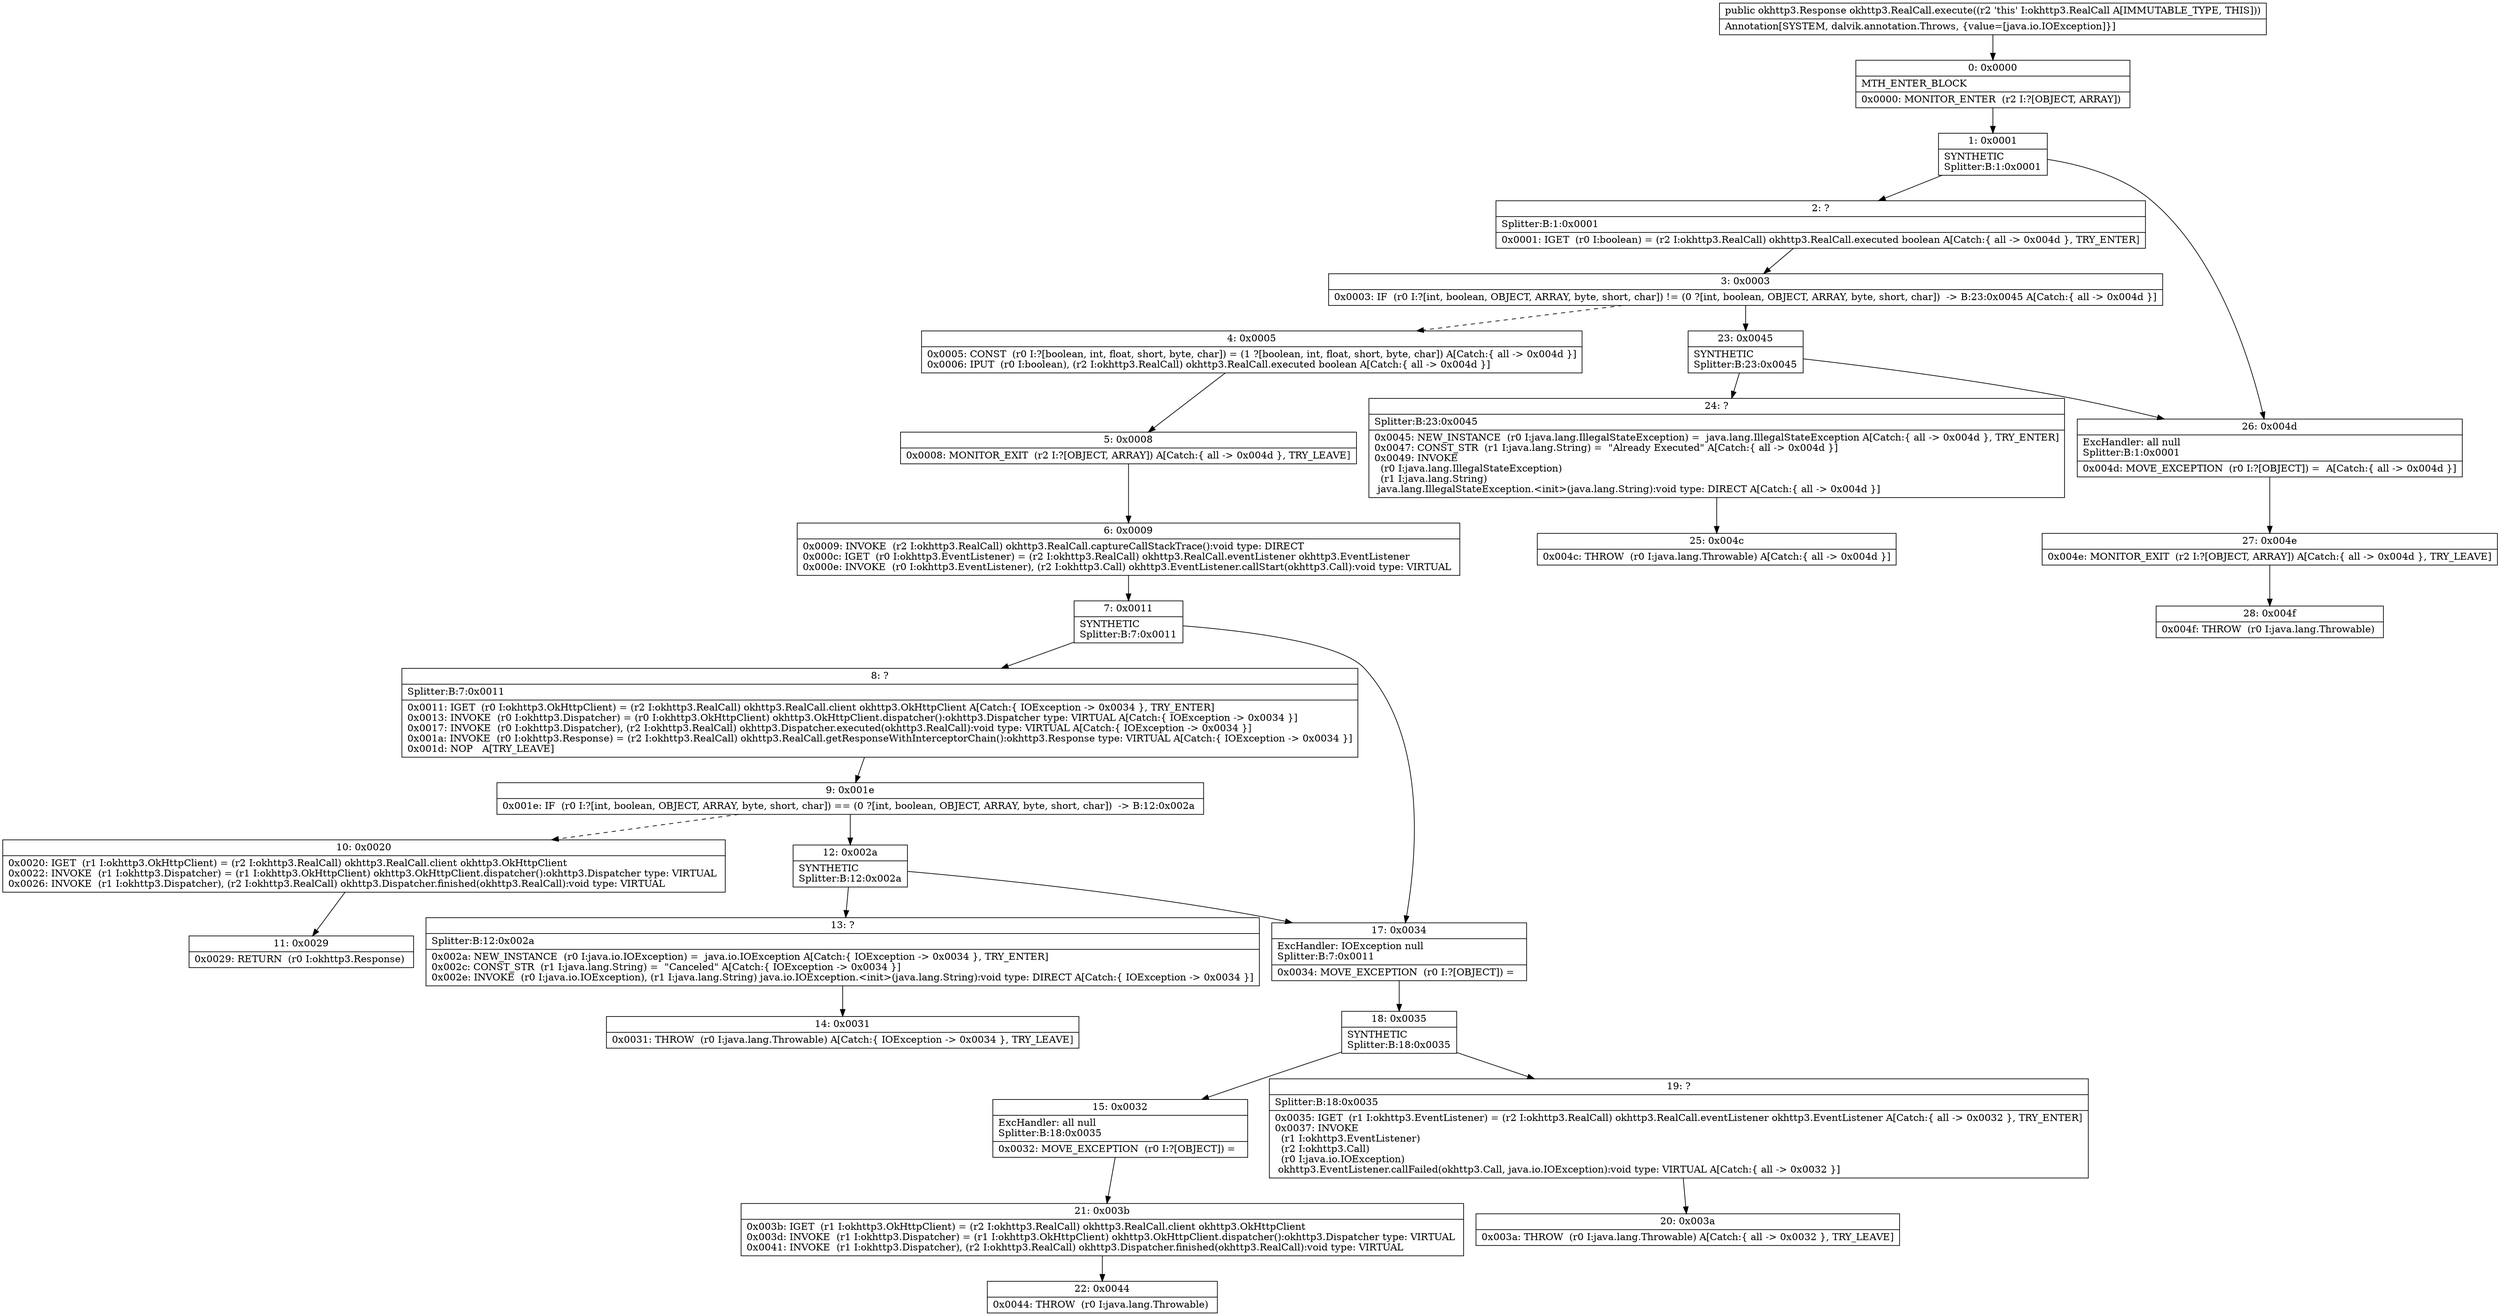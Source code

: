 digraph "CFG forokhttp3.RealCall.execute()Lokhttp3\/Response;" {
Node_0 [shape=record,label="{0\:\ 0x0000|MTH_ENTER_BLOCK\l|0x0000: MONITOR_ENTER  (r2 I:?[OBJECT, ARRAY]) \l}"];
Node_1 [shape=record,label="{1\:\ 0x0001|SYNTHETIC\lSplitter:B:1:0x0001\l}"];
Node_2 [shape=record,label="{2\:\ ?|Splitter:B:1:0x0001\l|0x0001: IGET  (r0 I:boolean) = (r2 I:okhttp3.RealCall) okhttp3.RealCall.executed boolean A[Catch:\{ all \-\> 0x004d \}, TRY_ENTER]\l}"];
Node_3 [shape=record,label="{3\:\ 0x0003|0x0003: IF  (r0 I:?[int, boolean, OBJECT, ARRAY, byte, short, char]) != (0 ?[int, boolean, OBJECT, ARRAY, byte, short, char])  \-\> B:23:0x0045 A[Catch:\{ all \-\> 0x004d \}]\l}"];
Node_4 [shape=record,label="{4\:\ 0x0005|0x0005: CONST  (r0 I:?[boolean, int, float, short, byte, char]) = (1 ?[boolean, int, float, short, byte, char]) A[Catch:\{ all \-\> 0x004d \}]\l0x0006: IPUT  (r0 I:boolean), (r2 I:okhttp3.RealCall) okhttp3.RealCall.executed boolean A[Catch:\{ all \-\> 0x004d \}]\l}"];
Node_5 [shape=record,label="{5\:\ 0x0008|0x0008: MONITOR_EXIT  (r2 I:?[OBJECT, ARRAY]) A[Catch:\{ all \-\> 0x004d \}, TRY_LEAVE]\l}"];
Node_6 [shape=record,label="{6\:\ 0x0009|0x0009: INVOKE  (r2 I:okhttp3.RealCall) okhttp3.RealCall.captureCallStackTrace():void type: DIRECT \l0x000c: IGET  (r0 I:okhttp3.EventListener) = (r2 I:okhttp3.RealCall) okhttp3.RealCall.eventListener okhttp3.EventListener \l0x000e: INVOKE  (r0 I:okhttp3.EventListener), (r2 I:okhttp3.Call) okhttp3.EventListener.callStart(okhttp3.Call):void type: VIRTUAL \l}"];
Node_7 [shape=record,label="{7\:\ 0x0011|SYNTHETIC\lSplitter:B:7:0x0011\l}"];
Node_8 [shape=record,label="{8\:\ ?|Splitter:B:7:0x0011\l|0x0011: IGET  (r0 I:okhttp3.OkHttpClient) = (r2 I:okhttp3.RealCall) okhttp3.RealCall.client okhttp3.OkHttpClient A[Catch:\{ IOException \-\> 0x0034 \}, TRY_ENTER]\l0x0013: INVOKE  (r0 I:okhttp3.Dispatcher) = (r0 I:okhttp3.OkHttpClient) okhttp3.OkHttpClient.dispatcher():okhttp3.Dispatcher type: VIRTUAL A[Catch:\{ IOException \-\> 0x0034 \}]\l0x0017: INVOKE  (r0 I:okhttp3.Dispatcher), (r2 I:okhttp3.RealCall) okhttp3.Dispatcher.executed(okhttp3.RealCall):void type: VIRTUAL A[Catch:\{ IOException \-\> 0x0034 \}]\l0x001a: INVOKE  (r0 I:okhttp3.Response) = (r2 I:okhttp3.RealCall) okhttp3.RealCall.getResponseWithInterceptorChain():okhttp3.Response type: VIRTUAL A[Catch:\{ IOException \-\> 0x0034 \}]\l0x001d: NOP   A[TRY_LEAVE]\l}"];
Node_9 [shape=record,label="{9\:\ 0x001e|0x001e: IF  (r0 I:?[int, boolean, OBJECT, ARRAY, byte, short, char]) == (0 ?[int, boolean, OBJECT, ARRAY, byte, short, char])  \-\> B:12:0x002a \l}"];
Node_10 [shape=record,label="{10\:\ 0x0020|0x0020: IGET  (r1 I:okhttp3.OkHttpClient) = (r2 I:okhttp3.RealCall) okhttp3.RealCall.client okhttp3.OkHttpClient \l0x0022: INVOKE  (r1 I:okhttp3.Dispatcher) = (r1 I:okhttp3.OkHttpClient) okhttp3.OkHttpClient.dispatcher():okhttp3.Dispatcher type: VIRTUAL \l0x0026: INVOKE  (r1 I:okhttp3.Dispatcher), (r2 I:okhttp3.RealCall) okhttp3.Dispatcher.finished(okhttp3.RealCall):void type: VIRTUAL \l}"];
Node_11 [shape=record,label="{11\:\ 0x0029|0x0029: RETURN  (r0 I:okhttp3.Response) \l}"];
Node_12 [shape=record,label="{12\:\ 0x002a|SYNTHETIC\lSplitter:B:12:0x002a\l}"];
Node_13 [shape=record,label="{13\:\ ?|Splitter:B:12:0x002a\l|0x002a: NEW_INSTANCE  (r0 I:java.io.IOException) =  java.io.IOException A[Catch:\{ IOException \-\> 0x0034 \}, TRY_ENTER]\l0x002c: CONST_STR  (r1 I:java.lang.String) =  \"Canceled\" A[Catch:\{ IOException \-\> 0x0034 \}]\l0x002e: INVOKE  (r0 I:java.io.IOException), (r1 I:java.lang.String) java.io.IOException.\<init\>(java.lang.String):void type: DIRECT A[Catch:\{ IOException \-\> 0x0034 \}]\l}"];
Node_14 [shape=record,label="{14\:\ 0x0031|0x0031: THROW  (r0 I:java.lang.Throwable) A[Catch:\{ IOException \-\> 0x0034 \}, TRY_LEAVE]\l}"];
Node_15 [shape=record,label="{15\:\ 0x0032|ExcHandler: all null\lSplitter:B:18:0x0035\l|0x0032: MOVE_EXCEPTION  (r0 I:?[OBJECT]) =  \l}"];
Node_17 [shape=record,label="{17\:\ 0x0034|ExcHandler: IOException null\lSplitter:B:7:0x0011\l|0x0034: MOVE_EXCEPTION  (r0 I:?[OBJECT]) =  \l}"];
Node_18 [shape=record,label="{18\:\ 0x0035|SYNTHETIC\lSplitter:B:18:0x0035\l}"];
Node_19 [shape=record,label="{19\:\ ?|Splitter:B:18:0x0035\l|0x0035: IGET  (r1 I:okhttp3.EventListener) = (r2 I:okhttp3.RealCall) okhttp3.RealCall.eventListener okhttp3.EventListener A[Catch:\{ all \-\> 0x0032 \}, TRY_ENTER]\l0x0037: INVOKE  \l  (r1 I:okhttp3.EventListener)\l  (r2 I:okhttp3.Call)\l  (r0 I:java.io.IOException)\l okhttp3.EventListener.callFailed(okhttp3.Call, java.io.IOException):void type: VIRTUAL A[Catch:\{ all \-\> 0x0032 \}]\l}"];
Node_20 [shape=record,label="{20\:\ 0x003a|0x003a: THROW  (r0 I:java.lang.Throwable) A[Catch:\{ all \-\> 0x0032 \}, TRY_LEAVE]\l}"];
Node_21 [shape=record,label="{21\:\ 0x003b|0x003b: IGET  (r1 I:okhttp3.OkHttpClient) = (r2 I:okhttp3.RealCall) okhttp3.RealCall.client okhttp3.OkHttpClient \l0x003d: INVOKE  (r1 I:okhttp3.Dispatcher) = (r1 I:okhttp3.OkHttpClient) okhttp3.OkHttpClient.dispatcher():okhttp3.Dispatcher type: VIRTUAL \l0x0041: INVOKE  (r1 I:okhttp3.Dispatcher), (r2 I:okhttp3.RealCall) okhttp3.Dispatcher.finished(okhttp3.RealCall):void type: VIRTUAL \l}"];
Node_22 [shape=record,label="{22\:\ 0x0044|0x0044: THROW  (r0 I:java.lang.Throwable) \l}"];
Node_23 [shape=record,label="{23\:\ 0x0045|SYNTHETIC\lSplitter:B:23:0x0045\l}"];
Node_24 [shape=record,label="{24\:\ ?|Splitter:B:23:0x0045\l|0x0045: NEW_INSTANCE  (r0 I:java.lang.IllegalStateException) =  java.lang.IllegalStateException A[Catch:\{ all \-\> 0x004d \}, TRY_ENTER]\l0x0047: CONST_STR  (r1 I:java.lang.String) =  \"Already Executed\" A[Catch:\{ all \-\> 0x004d \}]\l0x0049: INVOKE  \l  (r0 I:java.lang.IllegalStateException)\l  (r1 I:java.lang.String)\l java.lang.IllegalStateException.\<init\>(java.lang.String):void type: DIRECT A[Catch:\{ all \-\> 0x004d \}]\l}"];
Node_25 [shape=record,label="{25\:\ 0x004c|0x004c: THROW  (r0 I:java.lang.Throwable) A[Catch:\{ all \-\> 0x004d \}]\l}"];
Node_26 [shape=record,label="{26\:\ 0x004d|ExcHandler: all null\lSplitter:B:1:0x0001\l|0x004d: MOVE_EXCEPTION  (r0 I:?[OBJECT]) =  A[Catch:\{ all \-\> 0x004d \}]\l}"];
Node_27 [shape=record,label="{27\:\ 0x004e|0x004e: MONITOR_EXIT  (r2 I:?[OBJECT, ARRAY]) A[Catch:\{ all \-\> 0x004d \}, TRY_LEAVE]\l}"];
Node_28 [shape=record,label="{28\:\ 0x004f|0x004f: THROW  (r0 I:java.lang.Throwable) \l}"];
MethodNode[shape=record,label="{public okhttp3.Response okhttp3.RealCall.execute((r2 'this' I:okhttp3.RealCall A[IMMUTABLE_TYPE, THIS]))  | Annotation[SYSTEM, dalvik.annotation.Throws, \{value=[java.io.IOException]\}]\l}"];
MethodNode -> Node_0;
Node_0 -> Node_1;
Node_1 -> Node_2;
Node_1 -> Node_26;
Node_2 -> Node_3;
Node_3 -> Node_4[style=dashed];
Node_3 -> Node_23;
Node_4 -> Node_5;
Node_5 -> Node_6;
Node_6 -> Node_7;
Node_7 -> Node_8;
Node_7 -> Node_17;
Node_8 -> Node_9;
Node_9 -> Node_10[style=dashed];
Node_9 -> Node_12;
Node_10 -> Node_11;
Node_12 -> Node_13;
Node_12 -> Node_17;
Node_13 -> Node_14;
Node_15 -> Node_21;
Node_17 -> Node_18;
Node_18 -> Node_19;
Node_18 -> Node_15;
Node_19 -> Node_20;
Node_21 -> Node_22;
Node_23 -> Node_24;
Node_23 -> Node_26;
Node_24 -> Node_25;
Node_26 -> Node_27;
Node_27 -> Node_28;
}

